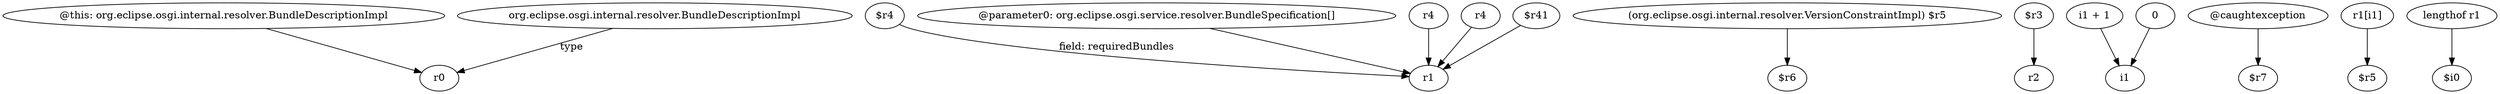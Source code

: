 digraph g {
0[label="@this: org.eclipse.osgi.internal.resolver.BundleDescriptionImpl"]
1[label="r0"]
0->1[label=""]
2[label="$r4"]
3[label="r1"]
2->3[label="field: requiredBundles"]
4[label="(org.eclipse.osgi.internal.resolver.VersionConstraintImpl) $r5"]
5[label="$r6"]
4->5[label=""]
6[label="@parameter0: org.eclipse.osgi.service.resolver.BundleSpecification[]"]
6->3[label=""]
7[label="r4"]
7->3[label=""]
8[label="$r3"]
9[label="r2"]
8->9[label=""]
10[label="i1 + 1"]
11[label="i1"]
10->11[label=""]
12[label="org.eclipse.osgi.internal.resolver.BundleDescriptionImpl"]
12->1[label="type"]
13[label="@caughtexception"]
14[label="$r7"]
13->14[label=""]
15[label="0"]
15->11[label=""]
16[label="r4"]
16->3[label=""]
17[label="r1[i1]"]
18[label="$r5"]
17->18[label=""]
19[label="lengthof r1"]
20[label="$i0"]
19->20[label=""]
21[label="$r41"]
21->3[label=""]
}